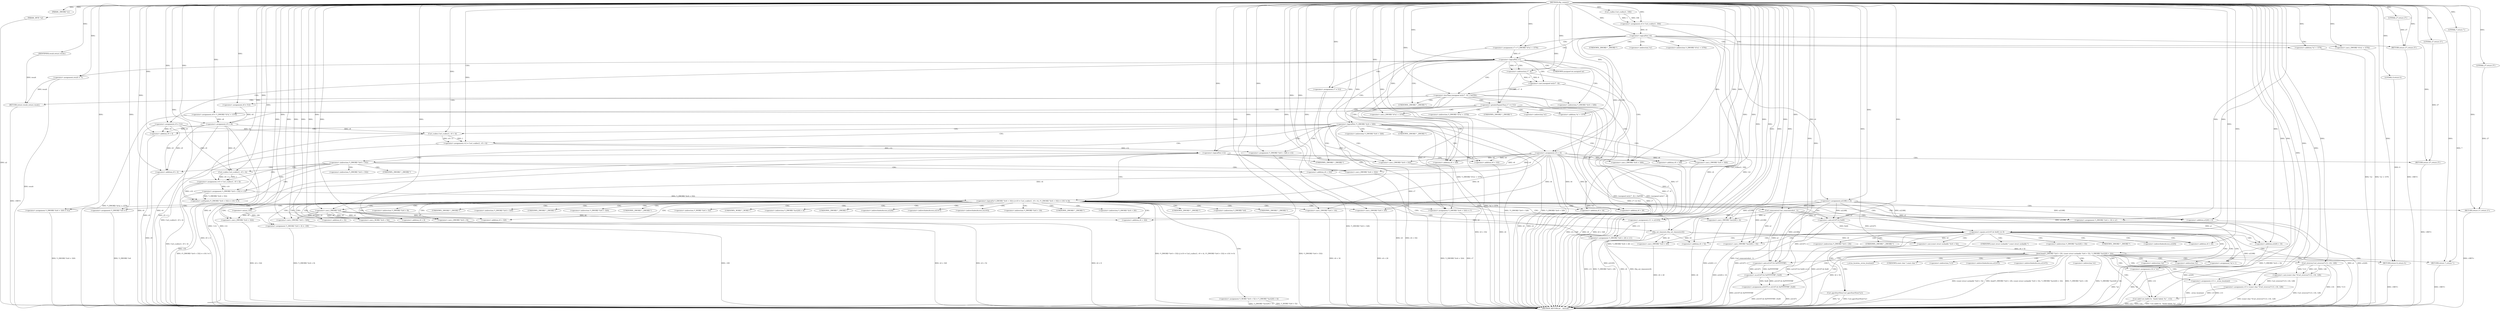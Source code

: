 digraph tftp_connect {  
"1000114" [label = "(METHOD,tftp_connect)" ]
"1000406" [label = "(METHOD_RETURN,int __fastcall)" ]
"1000115" [label = "(PARAM,_DWORD *a1)" ]
"1000116" [label = "(PARAM,_BYTE *a2)" ]
"1000131" [label = "(<operator>.assignment,v4 = Curl_ccalloc(1, 336))" ]
"1000133" [label = "(Curl_ccalloc,Curl_ccalloc(1, 336))" ]
"1000136" [label = "(<operator>.assignment,a1[188] = v4)" ]
"1000142" [label = "(<operator>.logicalNot,!v4)" ]
"1000144" [label = "(RETURN,return 27;,return 27;)" ]
"1000145" [label = "(LITERAL,27,return 27;)" ]
"1000146" [label = "(<operator>.assignment,v6 = v4)" ]
"1000149" [label = "(<operator>.assignment,v7 = *(_DWORD *)(*a1 + 1576))" ]
"1000152" [label = "(<operator>.cast,(_DWORD *)(*a1 + 1576))" ]
"1000154" [label = "(<operator>.addition,*a1 + 1576)" ]
"1000159" [label = "(<operator>.logicalNot,!v7)" ]
"1000162" [label = "(<operator>.assignment,v7 = 512)" ]
"1000165" [label = "(<operator>.assignment,v9 = 512)" ]
"1000169" [label = "(<operator>.assignment,result = 71)" ]
"1000173" [label = "(<operator>.lessThan,(unsigned int)(v7 - 8) < 0xFFB1)" ]
"1000174" [label = "(<operator>.cast,(unsigned int)(v7 - 8))" ]
"1000176" [label = "(<operator>.subtraction,v7 - 8)" ]
"1000181" [label = "(<operator>.assignment,v8 = 512)" ]
"1000185" [label = "(<operator>.greaterEqualsThan,v7 >= 512)" ]
"1000188" [label = "(<operator>.assignment,v8 = *(_DWORD *)(*a1 + 1576))" ]
"1000191" [label = "(<operator>.cast,(_DWORD *)(*a1 + 1576))" ]
"1000193" [label = "(<operator>.addition,*a1 + 1576)" ]
"1000197" [label = "(<operator>.assignment,v9 = v8)" ]
"1000202" [label = "(<operator>.logicalNot,!*(_DWORD *)(v6 + 328))" ]
"1000204" [label = "(<operator>.cast,(_DWORD *)(v6 + 328))" ]
"1000206" [label = "(<operator>.addition,v6 + 328)" ]
"1000210" [label = "(<operator>.assignment,v12 = Curl_ccalloc(1, v9 + 4))" ]
"1000212" [label = "(Curl_ccalloc,Curl_ccalloc(1, v9 + 4))" ]
"1000214" [label = "(<operator>.addition,v9 + 4)" ]
"1000217" [label = "(<operator>.assignment,*(_DWORD *)(v6 + 328) = v12)" ]
"1000219" [label = "(<operator>.cast,(_DWORD *)(v6 + 328))" ]
"1000221" [label = "(<operator>.addition,v6 + 328)" ]
"1000226" [label = "(<operator>.logicalNot,!v12)" ]
"1000228" [label = "(RETURN,return 27;,return 27;)" ]
"1000229" [label = "(LITERAL,27,return 27;)" ]
"1000231" [label = "(<operator>.logicalOr,*(_DWORD *)(v6 + 332) || (v10 = Curl_ccalloc(1, v9 + 4), (*(_DWORD *)(v6 + 332) = v10) != 0))" ]
"1000233" [label = "(<operator>.cast,(_DWORD *)(v6 + 332))" ]
"1000235" [label = "(<operator>.addition,v6 + 332)" ]
"1000239" [label = "(<operator>.assignment,v10 = Curl_ccalloc(1, v9 + 4))" ]
"1000241" [label = "(Curl_ccalloc,Curl_ccalloc(1, v9 + 4))" ]
"1000243" [label = "(<operator>.addition,v9 + 4)" ]
"1000246" [label = "(<operator>.notEquals,(*(_DWORD *)(v6 + 332) = v10) != 0)" ]
"1000247" [label = "(<operator>.assignment,*(_DWORD *)(v6 + 332) = v10)" ]
"1000249" [label = "(<operator>.cast,(_DWORD *)(v6 + 332))" ]
"1000251" [label = "(<operator>.addition,v6 + 332)" ]
"1000257" [label = "(Curl_conncontrol,Curl_conncontrol(a1, 1))" ]
"1000260" [label = "(<operator>.assignment,v11 = a1[105])" ]
"1000265" [label = "(<operator>.assignment,*(_DWORD *)(v6 + 16) = a1)" ]
"1000267" [label = "(<operator>.cast,(_DWORD *)(v6 + 16))" ]
"1000269" [label = "(<operator>.addition,v6 + 16)" ]
"1000273" [label = "(<operator>.assignment,*(_DWORD *)(v6 + 20) = v11)" ]
"1000275" [label = "(<operator>.cast,(_DWORD *)(v6 + 20))" ]
"1000277" [label = "(<operator>.addition,v6 + 20)" ]
"1000281" [label = "(<operator>.assignment,*(_DWORD *)v6 = 0)" ]
"1000283" [label = "(<operator>.cast,(_DWORD *)v6)" ]
"1000287" [label = "(<operator>.assignment,*(_DWORD *)(v6 + 8) = -100)" ]
"1000289" [label = "(<operator>.cast,(_DWORD *)(v6 + 8))" ]
"1000291" [label = "(<operator>.addition,v6 + 8)" ]
"1000294" [label = "(<operator>.minus,-100)" ]
"1000296" [label = "(<operator>.assignment,*(_DWORD *)(v6 + 324) = v7)" ]
"1000298" [label = "(<operator>.cast,(_DWORD *)(v6 + 324))" ]
"1000300" [label = "(<operator>.addition,v6 + 324)" ]
"1000304" [label = "(<operator>.assignment,*(_DWORD *)(v6 + 320) = 512)" ]
"1000306" [label = "(<operator>.cast,(_DWORD *)(v6 + 320))" ]
"1000308" [label = "(<operator>.addition,v6 + 320)" ]
"1000312" [label = "(<operator>.assignment,*(_WORD *)(v6 + 52) = *(_DWORD *)(a1[20] + 4))" ]
"1000314" [label = "(<operator>.cast,(_WORD *)(v6 + 52))" ]
"1000316" [label = "(<operator>.addition,v6 + 52)" ]
"1000320" [label = "(<operator>.cast,(_DWORD *)(a1[20] + 4))" ]
"1000322" [label = "(<operator>.addition,a1[20] + 4)" ]
"1000327" [label = "(tftp_set_timeouts,tftp_set_timeouts(v6))" ]
"1000330" [label = "(<operator>.equals,(a1[147] & 0x40) == 0)" ]
"1000331" [label = "(<operator>.and,a1[147] & 0x40)" ]
"1000339" [label = "(bind,bind(*(_DWORD *)(v6 + 20), (const struct sockaddr *)(v6 + 52), *(_DWORD *)(a1[20] + 16)))" ]
"1000341" [label = "(<operator>.cast,(_DWORD *)(v6 + 20))" ]
"1000343" [label = "(<operator>.addition,v6 + 20)" ]
"1000346" [label = "(<operator>.cast,(const struct sockaddr *)(v6 + 52))" ]
"1000348" [label = "(<operator>.addition,v6 + 52)" ]
"1000352" [label = "(<operator>.cast,(_DWORD *)(a1[20] + 16))" ]
"1000354" [label = "(<operator>.addition,a1[20] + 16)" ]
"1000360" [label = "(<operator>.assignment,v14 = *a1)" ]
"1000364" [label = "(<operator>.assignment,v13 = _errno_location())" ]
"1000367" [label = "(<operator>.assignment,v15 = (const char *)Curl_strerror(*v13, v16, 128))" ]
"1000369" [label = "(<operator>.cast,(const char *)Curl_strerror(*v13, v16, 128))" ]
"1000371" [label = "(Curl_strerror,Curl_strerror(*v13, v16, 128))" ]
"1000376" [label = "(Curl_failf,Curl_failf(v14, \"bind() failed; %s\", v15))" ]
"1000380" [label = "(RETURN,return 7;,return 7;)" ]
"1000381" [label = "(LITERAL,7,return 7;)" ]
"1000382" [label = "(<operator>.assignment,a1[147] = a1[147] & 0xFFFFFFBF | 0x40)" ]
"1000386" [label = "(<operator>.or,a1[147] & 0xFFFFFFBF | 0x40)" ]
"1000387" [label = "(<operator>.and,a1[147] & 0xFFFFFFBF)" ]
"1000393" [label = "(Curl_pgrsStartNow,Curl_pgrsStartNow(*a1))" ]
"1000396" [label = "(<operator>.assignment,*a2 = 1)" ]
"1000400" [label = "(RETURN,return 0;,return 0;)" ]
"1000401" [label = "(LITERAL,0,return 0;)" ]
"1000402" [label = "(RETURN,return 27;,return 27;)" ]
"1000403" [label = "(LITERAL,27,return 27;)" ]
"1000404" [label = "(RETURN,return result;,return result;)" ]
"1000405" [label = "(IDENTIFIER,result,return result;)" ]
"1000151" [label = "(<operator>.indirection,*(_DWORD *)(*a1 + 1576))" ]
"1000153" [label = "(UNKNOWN,_DWORD *,_DWORD *)" ]
"1000155" [label = "(<operator>.indirection,*a1)" ]
"1000175" [label = "(UNKNOWN,unsigned int,unsigned int)" ]
"1000190" [label = "(<operator>.indirection,*(_DWORD *)(*a1 + 1576))" ]
"1000192" [label = "(UNKNOWN,_DWORD *,_DWORD *)" ]
"1000194" [label = "(<operator>.indirection,*a1)" ]
"1000203" [label = "(<operator>.indirection,*(_DWORD *)(v6 + 328))" ]
"1000205" [label = "(UNKNOWN,_DWORD *,_DWORD *)" ]
"1000218" [label = "(<operator>.indirection,*(_DWORD *)(v6 + 328))" ]
"1000220" [label = "(UNKNOWN,_DWORD *,_DWORD *)" ]
"1000232" [label = "(<operator>.indirection,*(_DWORD *)(v6 + 332))" ]
"1000234" [label = "(UNKNOWN,_DWORD *,_DWORD *)" ]
"1000248" [label = "(<operator>.indirection,*(_DWORD *)(v6 + 332))" ]
"1000250" [label = "(UNKNOWN,_DWORD *,_DWORD *)" ]
"1000262" [label = "(<operator>.indirectIndexAccess,a1[105])" ]
"1000266" [label = "(<operator>.indirection,*(_DWORD *)(v6 + 16))" ]
"1000268" [label = "(UNKNOWN,_DWORD *,_DWORD *)" ]
"1000274" [label = "(<operator>.indirection,*(_DWORD *)(v6 + 20))" ]
"1000276" [label = "(UNKNOWN,_DWORD *,_DWORD *)" ]
"1000282" [label = "(<operator>.indirection,*(_DWORD *)v6)" ]
"1000284" [label = "(UNKNOWN,_DWORD *,_DWORD *)" ]
"1000288" [label = "(<operator>.indirection,*(_DWORD *)(v6 + 8))" ]
"1000290" [label = "(UNKNOWN,_DWORD *,_DWORD *)" ]
"1000297" [label = "(<operator>.indirection,*(_DWORD *)(v6 + 324))" ]
"1000299" [label = "(UNKNOWN,_DWORD *,_DWORD *)" ]
"1000305" [label = "(<operator>.indirection,*(_DWORD *)(v6 + 320))" ]
"1000307" [label = "(UNKNOWN,_DWORD *,_DWORD *)" ]
"1000313" [label = "(<operator>.indirection,*(_WORD *)(v6 + 52))" ]
"1000315" [label = "(UNKNOWN,_WORD *,_WORD *)" ]
"1000319" [label = "(<operator>.indirection,*(_DWORD *)(a1[20] + 4))" ]
"1000321" [label = "(UNKNOWN,_DWORD *,_DWORD *)" ]
"1000323" [label = "(<operator>.indirectIndexAccess,a1[20])" ]
"1000332" [label = "(<operator>.indirectIndexAccess,a1[147])" ]
"1000340" [label = "(<operator>.indirection,*(_DWORD *)(v6 + 20))" ]
"1000342" [label = "(UNKNOWN,_DWORD *,_DWORD *)" ]
"1000347" [label = "(UNKNOWN,const struct sockaddr *,const struct sockaddr *)" ]
"1000351" [label = "(<operator>.indirection,*(_DWORD *)(a1[20] + 16))" ]
"1000353" [label = "(UNKNOWN,_DWORD *,_DWORD *)" ]
"1000355" [label = "(<operator>.indirectIndexAccess,a1[20])" ]
"1000362" [label = "(<operator>.indirection,*a1)" ]
"1000366" [label = "(_errno_location,_errno_location())" ]
"1000370" [label = "(UNKNOWN,const char *,const char *)" ]
"1000372" [label = "(<operator>.indirection,*v13)" ]
"1000383" [label = "(<operator>.indirectIndexAccess,a1[147])" ]
"1000388" [label = "(<operator>.indirectIndexAccess,a1[147])" ]
"1000394" [label = "(<operator>.indirection,*a1)" ]
"1000397" [label = "(<operator>.indirection,*a2)" ]
  "1000402" -> "1000406"  [ label = "DDG: <RET>"] 
  "1000400" -> "1000406"  [ label = "DDG: <RET>"] 
  "1000212" -> "1000406"  [ label = "DDG: v9 + 4"] 
  "1000352" -> "1000406"  [ label = "DDG: a1[20] + 16"] 
  "1000210" -> "1000406"  [ label = "DDG: Curl_ccalloc(1, v9 + 4)"] 
  "1000327" -> "1000406"  [ label = "DDG: tftp_set_timeouts(v6)"] 
  "1000287" -> "1000406"  [ label = "DDG: -100"] 
  "1000241" -> "1000406"  [ label = "DDG: v9 + 4"] 
  "1000217" -> "1000406"  [ label = "DDG: *(_DWORD *)(v6 + 328)"] 
  "1000193" -> "1000406"  [ label = "DDG: *a1"] 
  "1000142" -> "1000406"  [ label = "DDG: v4"] 
  "1000371" -> "1000406"  [ label = "DDG: v16"] 
  "1000393" -> "1000406"  [ label = "DDG: *a1"] 
  "1000346" -> "1000406"  [ label = "DDG: v6 + 52"] 
  "1000314" -> "1000406"  [ label = "DDG: v6 + 52"] 
  "1000320" -> "1000406"  [ label = "DDG: a1[20] + 4"] 
  "1000197" -> "1000406"  [ label = "DDG: v8"] 
  "1000202" -> "1000406"  [ label = "DDG: *(_DWORD *)(v6 + 328)"] 
  "1000162" -> "1000406"  [ label = "DDG: v7"] 
  "1000165" -> "1000406"  [ label = "DDG: v9"] 
  "1000243" -> "1000406"  [ label = "DDG: v9"] 
  "1000330" -> "1000406"  [ label = "DDG: (a1[147] & 0x40) == 0"] 
  "1000312" -> "1000406"  [ label = "DDG: *(_DWORD *)(a1[20] + 4)"] 
  "1000173" -> "1000406"  [ label = "DDG: (unsigned int)(v7 - 8)"] 
  "1000267" -> "1000406"  [ label = "DDG: v6 + 16"] 
  "1000306" -> "1000406"  [ label = "DDG: v6 + 320"] 
  "1000339" -> "1000406"  [ label = "DDG: *(_DWORD *)(a1[20] + 16)"] 
  "1000142" -> "1000406"  [ label = "DDG: !v4"] 
  "1000246" -> "1000406"  [ label = "DDG: (*(_DWORD *)(v6 + 332) = v10) != 0"] 
  "1000322" -> "1000406"  [ label = "DDG: a1[20]"] 
  "1000312" -> "1000406"  [ label = "DDG: *(_WORD *)(v6 + 52)"] 
  "1000393" -> "1000406"  [ label = "DDG: Curl_pgrsStartNow(*a1)"] 
  "1000367" -> "1000406"  [ label = "DDG: (const char *)Curl_strerror(*v13, v16, 128)"] 
  "1000219" -> "1000406"  [ label = "DDG: v6 + 328"] 
  "1000354" -> "1000406"  [ label = "DDG: a1[20]"] 
  "1000376" -> "1000406"  [ label = "DDG: Curl_failf(v14, \"bind() failed; %s\", v15)"] 
  "1000265" -> "1000406"  [ label = "DDG: a1"] 
  "1000273" -> "1000406"  [ label = "DDG: *(_DWORD *)(v6 + 20)"] 
  "1000136" -> "1000406"  [ label = "DDG: a1[188]"] 
  "1000265" -> "1000406"  [ label = "DDG: *(_DWORD *)(v6 + 16)"] 
  "1000226" -> "1000406"  [ label = "DDG: v12"] 
  "1000226" -> "1000406"  [ label = "DDG: !v12"] 
  "1000239" -> "1000406"  [ label = "DDG: Curl_ccalloc(1, v9 + 4)"] 
  "1000386" -> "1000406"  [ label = "DDG: a1[147] & 0xFFFFFFBF"] 
  "1000131" -> "1000406"  [ label = "DDG: Curl_ccalloc(1, 336)"] 
  "1000364" -> "1000406"  [ label = "DDG: v13"] 
  "1000146" -> "1000406"  [ label = "DDG: v6"] 
  "1000146" -> "1000406"  [ label = "DDG: v4"] 
  "1000235" -> "1000406"  [ label = "DDG: v6"] 
  "1000154" -> "1000406"  [ label = "DDG: *a1"] 
  "1000281" -> "1000406"  [ label = "DDG: *(_DWORD *)v6"] 
  "1000188" -> "1000406"  [ label = "DDG: *(_DWORD *)(*a1 + 1576)"] 
  "1000116" -> "1000406"  [ label = "DDG: a2"] 
  "1000214" -> "1000406"  [ label = "DDG: v9"] 
  "1000275" -> "1000406"  [ label = "DDG: v6 + 20"] 
  "1000339" -> "1000406"  [ label = "DDG: (const struct sockaddr *)(v6 + 52)"] 
  "1000231" -> "1000406"  [ label = "DDG: *(_DWORD *)(v6 + 332)"] 
  "1000185" -> "1000406"  [ label = "DDG: v7 >= 512"] 
  "1000221" -> "1000406"  [ label = "DDG: v6"] 
  "1000159" -> "1000406"  [ label = "DDG: !v7"] 
  "1000287" -> "1000406"  [ label = "DDG: *(_DWORD *)(v6 + 8)"] 
  "1000191" -> "1000406"  [ label = "DDG: *a1 + 1576"] 
  "1000376" -> "1000406"  [ label = "DDG: v15"] 
  "1000341" -> "1000406"  [ label = "DDG: v6 + 20"] 
  "1000251" -> "1000406"  [ label = "DDG: v6"] 
  "1000169" -> "1000406"  [ label = "DDG: result"] 
  "1000296" -> "1000406"  [ label = "DDG: v7"] 
  "1000289" -> "1000406"  [ label = "DDG: v6 + 8"] 
  "1000364" -> "1000406"  [ label = "DDG: _errno_location()"] 
  "1000231" -> "1000406"  [ label = "DDG: *(_DWORD *)(v6 + 332) || (v10 = Curl_ccalloc(1, v9 + 4), (*(_DWORD *)(v6 + 332) = v10) != 0)"] 
  "1000197" -> "1000406"  [ label = "DDG: v9"] 
  "1000371" -> "1000406"  [ label = "DDG: *v13"] 
  "1000331" -> "1000406"  [ label = "DDG: a1[147]"] 
  "1000348" -> "1000406"  [ label = "DDG: v6"] 
  "1000257" -> "1000406"  [ label = "DDG: Curl_conncontrol(a1, 1)"] 
  "1000273" -> "1000406"  [ label = "DDG: v11"] 
  "1000204" -> "1000406"  [ label = "DDG: v6 + 328"] 
  "1000327" -> "1000406"  [ label = "DDG: v6"] 
  "1000298" -> "1000406"  [ label = "DDG: v6 + 324"] 
  "1000176" -> "1000406"  [ label = "DDG: v7"] 
  "1000376" -> "1000406"  [ label = "DDG: v14"] 
  "1000174" -> "1000406"  [ label = "DDG: v7 - 8"] 
  "1000339" -> "1000406"  [ label = "DDG: bind(*(_DWORD *)(v6 + 20), (const struct sockaddr *)(v6 + 52), *(_DWORD *)(a1[20] + 16))"] 
  "1000396" -> "1000406"  [ label = "DDG: *a2"] 
  "1000382" -> "1000406"  [ label = "DDG: a1[147]"] 
  "1000304" -> "1000406"  [ label = "DDG: *(_DWORD *)(v6 + 320)"] 
  "1000173" -> "1000406"  [ label = "DDG: (unsigned int)(v7 - 8) < 0xFFB1"] 
  "1000339" -> "1000406"  [ label = "DDG: *(_DWORD *)(v6 + 20)"] 
  "1000247" -> "1000406"  [ label = "DDG: v10"] 
  "1000260" -> "1000406"  [ label = "DDG: a1[105]"] 
  "1000202" -> "1000406"  [ label = "DDG: !*(_DWORD *)(v6 + 328)"] 
  "1000296" -> "1000406"  [ label = "DDG: *(_DWORD *)(v6 + 324)"] 
  "1000152" -> "1000406"  [ label = "DDG: *a1 + 1576"] 
  "1000369" -> "1000406"  [ label = "DDG: Curl_strerror(*v13, v16, 128)"] 
  "1000360" -> "1000406"  [ label = "DDG: *a1"] 
  "1000382" -> "1000406"  [ label = "DDG: a1[147] & 0xFFFFFFBF | 0x40"] 
  "1000233" -> "1000406"  [ label = "DDG: v6 + 332"] 
  "1000149" -> "1000406"  [ label = "DDG: *(_DWORD *)(*a1 + 1576)"] 
  "1000185" -> "1000406"  [ label = "DDG: v7"] 
  "1000249" -> "1000406"  [ label = "DDG: v6 + 332"] 
  "1000330" -> "1000406"  [ label = "DDG: a1[147] & 0x40"] 
  "1000380" -> "1000406"  [ label = "DDG: <RET>"] 
  "1000144" -> "1000406"  [ label = "DDG: <RET>"] 
  "1000404" -> "1000406"  [ label = "DDG: <RET>"] 
  "1000228" -> "1000406"  [ label = "DDG: <RET>"] 
  "1000114" -> "1000115"  [ label = "DDG: "] 
  "1000114" -> "1000116"  [ label = "DDG: "] 
  "1000133" -> "1000131"  [ label = "DDG: 1"] 
  "1000133" -> "1000131"  [ label = "DDG: 336"] 
  "1000114" -> "1000131"  [ label = "DDG: "] 
  "1000114" -> "1000133"  [ label = "DDG: "] 
  "1000131" -> "1000136"  [ label = "DDG: v4"] 
  "1000114" -> "1000136"  [ label = "DDG: "] 
  "1000114" -> "1000142"  [ label = "DDG: "] 
  "1000131" -> "1000142"  [ label = "DDG: v4"] 
  "1000145" -> "1000144"  [ label = "DDG: 27"] 
  "1000114" -> "1000144"  [ label = "DDG: "] 
  "1000114" -> "1000145"  [ label = "DDG: "] 
  "1000142" -> "1000146"  [ label = "DDG: v4"] 
  "1000114" -> "1000146"  [ label = "DDG: "] 
  "1000114" -> "1000149"  [ label = "DDG: "] 
  "1000114" -> "1000152"  [ label = "DDG: "] 
  "1000114" -> "1000154"  [ label = "DDG: "] 
  "1000149" -> "1000159"  [ label = "DDG: v7"] 
  "1000114" -> "1000159"  [ label = "DDG: "] 
  "1000114" -> "1000162"  [ label = "DDG: "] 
  "1000114" -> "1000165"  [ label = "DDG: "] 
  "1000114" -> "1000169"  [ label = "DDG: "] 
  "1000174" -> "1000173"  [ label = "DDG: v7 - 8"] 
  "1000176" -> "1000174"  [ label = "DDG: v7"] 
  "1000176" -> "1000174"  [ label = "DDG: 8"] 
  "1000159" -> "1000176"  [ label = "DDG: v7"] 
  "1000114" -> "1000176"  [ label = "DDG: "] 
  "1000114" -> "1000173"  [ label = "DDG: "] 
  "1000114" -> "1000181"  [ label = "DDG: "] 
  "1000176" -> "1000185"  [ label = "DDG: v7"] 
  "1000114" -> "1000185"  [ label = "DDG: "] 
  "1000114" -> "1000188"  [ label = "DDG: "] 
  "1000114" -> "1000191"  [ label = "DDG: "] 
  "1000114" -> "1000193"  [ label = "DDG: "] 
  "1000188" -> "1000197"  [ label = "DDG: v8"] 
  "1000181" -> "1000197"  [ label = "DDG: v8"] 
  "1000114" -> "1000197"  [ label = "DDG: "] 
  "1000146" -> "1000204"  [ label = "DDG: v6"] 
  "1000114" -> "1000204"  [ label = "DDG: "] 
  "1000146" -> "1000206"  [ label = "DDG: v6"] 
  "1000114" -> "1000206"  [ label = "DDG: "] 
  "1000212" -> "1000210"  [ label = "DDG: 1"] 
  "1000212" -> "1000210"  [ label = "DDG: v9 + 4"] 
  "1000114" -> "1000210"  [ label = "DDG: "] 
  "1000114" -> "1000212"  [ label = "DDG: "] 
  "1000165" -> "1000212"  [ label = "DDG: v9"] 
  "1000197" -> "1000212"  [ label = "DDG: v9"] 
  "1000165" -> "1000214"  [ label = "DDG: v9"] 
  "1000197" -> "1000214"  [ label = "DDG: v9"] 
  "1000114" -> "1000214"  [ label = "DDG: "] 
  "1000210" -> "1000217"  [ label = "DDG: v12"] 
  "1000114" -> "1000217"  [ label = "DDG: "] 
  "1000114" -> "1000219"  [ label = "DDG: "] 
  "1000146" -> "1000219"  [ label = "DDG: v6"] 
  "1000114" -> "1000221"  [ label = "DDG: "] 
  "1000146" -> "1000221"  [ label = "DDG: v6"] 
  "1000114" -> "1000226"  [ label = "DDG: "] 
  "1000210" -> "1000226"  [ label = "DDG: v12"] 
  "1000229" -> "1000228"  [ label = "DDG: 27"] 
  "1000114" -> "1000228"  [ label = "DDG: "] 
  "1000114" -> "1000229"  [ label = "DDG: "] 
  "1000247" -> "1000231"  [ label = "DDG: *(_DWORD *)(v6 + 332)"] 
  "1000114" -> "1000233"  [ label = "DDG: "] 
  "1000146" -> "1000233"  [ label = "DDG: v6"] 
  "1000114" -> "1000235"  [ label = "DDG: "] 
  "1000146" -> "1000235"  [ label = "DDG: v6"] 
  "1000241" -> "1000239"  [ label = "DDG: 1"] 
  "1000241" -> "1000239"  [ label = "DDG: v9 + 4"] 
  "1000114" -> "1000239"  [ label = "DDG: "] 
  "1000114" -> "1000241"  [ label = "DDG: "] 
  "1000165" -> "1000241"  [ label = "DDG: v9"] 
  "1000197" -> "1000241"  [ label = "DDG: v9"] 
  "1000165" -> "1000243"  [ label = "DDG: v9"] 
  "1000197" -> "1000243"  [ label = "DDG: v9"] 
  "1000114" -> "1000243"  [ label = "DDG: "] 
  "1000247" -> "1000246"  [ label = "DDG: *(_DWORD *)(v6 + 332)"] 
  "1000239" -> "1000246"  [ label = "DDG: v10"] 
  "1000114" -> "1000246"  [ label = "DDG: "] 
  "1000114" -> "1000249"  [ label = "DDG: "] 
  "1000146" -> "1000249"  [ label = "DDG: v6"] 
  "1000114" -> "1000251"  [ label = "DDG: "] 
  "1000146" -> "1000251"  [ label = "DDG: v6"] 
  "1000239" -> "1000247"  [ label = "DDG: v10"] 
  "1000114" -> "1000247"  [ label = "DDG: "] 
  "1000136" -> "1000257"  [ label = "DDG: a1[188]"] 
  "1000114" -> "1000257"  [ label = "DDG: "] 
  "1000257" -> "1000260"  [ label = "DDG: a1"] 
  "1000114" -> "1000260"  [ label = "DDG: "] 
  "1000257" -> "1000265"  [ label = "DDG: a1"] 
  "1000136" -> "1000265"  [ label = "DDG: a1[188]"] 
  "1000114" -> "1000265"  [ label = "DDG: "] 
  "1000114" -> "1000267"  [ label = "DDG: "] 
  "1000146" -> "1000267"  [ label = "DDG: v6"] 
  "1000114" -> "1000269"  [ label = "DDG: "] 
  "1000146" -> "1000269"  [ label = "DDG: v6"] 
  "1000260" -> "1000273"  [ label = "DDG: v11"] 
  "1000114" -> "1000273"  [ label = "DDG: "] 
  "1000114" -> "1000275"  [ label = "DDG: "] 
  "1000146" -> "1000275"  [ label = "DDG: v6"] 
  "1000114" -> "1000277"  [ label = "DDG: "] 
  "1000146" -> "1000277"  [ label = "DDG: v6"] 
  "1000114" -> "1000281"  [ label = "DDG: "] 
  "1000114" -> "1000283"  [ label = "DDG: "] 
  "1000146" -> "1000283"  [ label = "DDG: v6"] 
  "1000294" -> "1000287"  [ label = "DDG: 100"] 
  "1000283" -> "1000289"  [ label = "DDG: v6"] 
  "1000114" -> "1000289"  [ label = "DDG: "] 
  "1000283" -> "1000291"  [ label = "DDG: v6"] 
  "1000114" -> "1000291"  [ label = "DDG: "] 
  "1000114" -> "1000294"  [ label = "DDG: "] 
  "1000162" -> "1000296"  [ label = "DDG: v7"] 
  "1000185" -> "1000296"  [ label = "DDG: v7"] 
  "1000114" -> "1000296"  [ label = "DDG: "] 
  "1000114" -> "1000298"  [ label = "DDG: "] 
  "1000283" -> "1000298"  [ label = "DDG: v6"] 
  "1000114" -> "1000300"  [ label = "DDG: "] 
  "1000283" -> "1000300"  [ label = "DDG: v6"] 
  "1000114" -> "1000304"  [ label = "DDG: "] 
  "1000114" -> "1000306"  [ label = "DDG: "] 
  "1000283" -> "1000306"  [ label = "DDG: v6"] 
  "1000114" -> "1000308"  [ label = "DDG: "] 
  "1000283" -> "1000308"  [ label = "DDG: v6"] 
  "1000114" -> "1000314"  [ label = "DDG: "] 
  "1000283" -> "1000314"  [ label = "DDG: v6"] 
  "1000114" -> "1000316"  [ label = "DDG: "] 
  "1000283" -> "1000316"  [ label = "DDG: v6"] 
  "1000257" -> "1000320"  [ label = "DDG: a1"] 
  "1000136" -> "1000320"  [ label = "DDG: a1[188]"] 
  "1000114" -> "1000320"  [ label = "DDG: "] 
  "1000257" -> "1000322"  [ label = "DDG: a1"] 
  "1000136" -> "1000322"  [ label = "DDG: a1[188]"] 
  "1000114" -> "1000322"  [ label = "DDG: "] 
  "1000114" -> "1000327"  [ label = "DDG: "] 
  "1000283" -> "1000327"  [ label = "DDG: v6"] 
  "1000331" -> "1000330"  [ label = "DDG: a1[147]"] 
  "1000331" -> "1000330"  [ label = "DDG: 0x40"] 
  "1000257" -> "1000331"  [ label = "DDG: a1"] 
  "1000136" -> "1000331"  [ label = "DDG: a1[188]"] 
  "1000114" -> "1000331"  [ label = "DDG: "] 
  "1000114" -> "1000330"  [ label = "DDG: "] 
  "1000273" -> "1000339"  [ label = "DDG: *(_DWORD *)(v6 + 20)"] 
  "1000327" -> "1000341"  [ label = "DDG: v6"] 
  "1000114" -> "1000341"  [ label = "DDG: "] 
  "1000327" -> "1000343"  [ label = "DDG: v6"] 
  "1000114" -> "1000343"  [ label = "DDG: "] 
  "1000346" -> "1000339"  [ label = "DDG: v6 + 52"] 
  "1000114" -> "1000346"  [ label = "DDG: "] 
  "1000327" -> "1000346"  [ label = "DDG: v6"] 
  "1000114" -> "1000348"  [ label = "DDG: "] 
  "1000327" -> "1000348"  [ label = "DDG: v6"] 
  "1000257" -> "1000352"  [ label = "DDG: a1"] 
  "1000136" -> "1000352"  [ label = "DDG: a1[188]"] 
  "1000114" -> "1000352"  [ label = "DDG: "] 
  "1000257" -> "1000354"  [ label = "DDG: a1"] 
  "1000136" -> "1000354"  [ label = "DDG: a1[188]"] 
  "1000114" -> "1000354"  [ label = "DDG: "] 
  "1000114" -> "1000360"  [ label = "DDG: "] 
  "1000114" -> "1000364"  [ label = "DDG: "] 
  "1000369" -> "1000367"  [ label = "DDG: Curl_strerror(*v13, v16, 128)"] 
  "1000114" -> "1000367"  [ label = "DDG: "] 
  "1000371" -> "1000369"  [ label = "DDG: *v13"] 
  "1000371" -> "1000369"  [ label = "DDG: v16"] 
  "1000371" -> "1000369"  [ label = "DDG: 128"] 
  "1000114" -> "1000371"  [ label = "DDG: "] 
  "1000360" -> "1000376"  [ label = "DDG: v14"] 
  "1000114" -> "1000376"  [ label = "DDG: "] 
  "1000367" -> "1000376"  [ label = "DDG: v15"] 
  "1000381" -> "1000380"  [ label = "DDG: 7"] 
  "1000114" -> "1000380"  [ label = "DDG: "] 
  "1000114" -> "1000381"  [ label = "DDG: "] 
  "1000386" -> "1000382"  [ label = "DDG: a1[147] & 0xFFFFFFBF"] 
  "1000386" -> "1000382"  [ label = "DDG: 0x40"] 
  "1000387" -> "1000386"  [ label = "DDG: a1[147]"] 
  "1000387" -> "1000386"  [ label = "DDG: 0xFFFFFFBF"] 
  "1000331" -> "1000387"  [ label = "DDG: a1[147]"] 
  "1000257" -> "1000387"  [ label = "DDG: a1"] 
  "1000136" -> "1000387"  [ label = "DDG: a1[188]"] 
  "1000114" -> "1000387"  [ label = "DDG: "] 
  "1000114" -> "1000386"  [ label = "DDG: "] 
  "1000114" -> "1000396"  [ label = "DDG: "] 
  "1000401" -> "1000400"  [ label = "DDG: 0"] 
  "1000114" -> "1000400"  [ label = "DDG: "] 
  "1000114" -> "1000401"  [ label = "DDG: "] 
  "1000403" -> "1000402"  [ label = "DDG: 27"] 
  "1000114" -> "1000402"  [ label = "DDG: "] 
  "1000114" -> "1000403"  [ label = "DDG: "] 
  "1000405" -> "1000404"  [ label = "DDG: result"] 
  "1000169" -> "1000404"  [ label = "DDG: result"] 
  "1000114" -> "1000405"  [ label = "DDG: "] 
  "1000142" -> "1000144"  [ label = "CDG: "] 
  "1000142" -> "1000159"  [ label = "CDG: "] 
  "1000142" -> "1000155"  [ label = "CDG: "] 
  "1000142" -> "1000154"  [ label = "CDG: "] 
  "1000142" -> "1000153"  [ label = "CDG: "] 
  "1000142" -> "1000152"  [ label = "CDG: "] 
  "1000142" -> "1000151"  [ label = "CDG: "] 
  "1000142" -> "1000149"  [ label = "CDG: "] 
  "1000142" -> "1000146"  [ label = "CDG: "] 
  "1000159" -> "1000176"  [ label = "CDG: "] 
  "1000159" -> "1000175"  [ label = "CDG: "] 
  "1000159" -> "1000174"  [ label = "CDG: "] 
  "1000159" -> "1000173"  [ label = "CDG: "] 
  "1000159" -> "1000169"  [ label = "CDG: "] 
  "1000159" -> "1000165"  [ label = "CDG: "] 
  "1000159" -> "1000162"  [ label = "CDG: "] 
  "1000159" -> "1000206"  [ label = "CDG: "] 
  "1000159" -> "1000205"  [ label = "CDG: "] 
  "1000159" -> "1000204"  [ label = "CDG: "] 
  "1000159" -> "1000203"  [ label = "CDG: "] 
  "1000159" -> "1000202"  [ label = "CDG: "] 
  "1000173" -> "1000185"  [ label = "CDG: "] 
  "1000173" -> "1000181"  [ label = "CDG: "] 
  "1000173" -> "1000206"  [ label = "CDG: "] 
  "1000173" -> "1000205"  [ label = "CDG: "] 
  "1000173" -> "1000204"  [ label = "CDG: "] 
  "1000173" -> "1000203"  [ label = "CDG: "] 
  "1000173" -> "1000202"  [ label = "CDG: "] 
  "1000173" -> "1000197"  [ label = "CDG: "] 
  "1000173" -> "1000404"  [ label = "CDG: "] 
  "1000185" -> "1000192"  [ label = "CDG: "] 
  "1000185" -> "1000191"  [ label = "CDG: "] 
  "1000185" -> "1000190"  [ label = "CDG: "] 
  "1000185" -> "1000188"  [ label = "CDG: "] 
  "1000185" -> "1000194"  [ label = "CDG: "] 
  "1000185" -> "1000193"  [ label = "CDG: "] 
  "1000202" -> "1000221"  [ label = "CDG: "] 
  "1000202" -> "1000220"  [ label = "CDG: "] 
  "1000202" -> "1000219"  [ label = "CDG: "] 
  "1000202" -> "1000218"  [ label = "CDG: "] 
  "1000202" -> "1000217"  [ label = "CDG: "] 
  "1000202" -> "1000214"  [ label = "CDG: "] 
  "1000202" -> "1000212"  [ label = "CDG: "] 
  "1000202" -> "1000210"  [ label = "CDG: "] 
  "1000202" -> "1000235"  [ label = "CDG: "] 
  "1000202" -> "1000234"  [ label = "CDG: "] 
  "1000202" -> "1000233"  [ label = "CDG: "] 
  "1000202" -> "1000232"  [ label = "CDG: "] 
  "1000202" -> "1000231"  [ label = "CDG: "] 
  "1000202" -> "1000226"  [ label = "CDG: "] 
  "1000226" -> "1000235"  [ label = "CDG: "] 
  "1000226" -> "1000234"  [ label = "CDG: "] 
  "1000226" -> "1000233"  [ label = "CDG: "] 
  "1000226" -> "1000232"  [ label = "CDG: "] 
  "1000226" -> "1000231"  [ label = "CDG: "] 
  "1000226" -> "1000228"  [ label = "CDG: "] 
  "1000231" -> "1000269"  [ label = "CDG: "] 
  "1000231" -> "1000268"  [ label = "CDG: "] 
  "1000231" -> "1000267"  [ label = "CDG: "] 
  "1000231" -> "1000266"  [ label = "CDG: "] 
  "1000231" -> "1000265"  [ label = "CDG: "] 
  "1000231" -> "1000262"  [ label = "CDG: "] 
  "1000231" -> "1000260"  [ label = "CDG: "] 
  "1000231" -> "1000257"  [ label = "CDG: "] 
  "1000231" -> "1000288"  [ label = "CDG: "] 
  "1000231" -> "1000287"  [ label = "CDG: "] 
  "1000231" -> "1000284"  [ label = "CDG: "] 
  "1000231" -> "1000283"  [ label = "CDG: "] 
  "1000231" -> "1000282"  [ label = "CDG: "] 
  "1000231" -> "1000281"  [ label = "CDG: "] 
  "1000231" -> "1000277"  [ label = "CDG: "] 
  "1000231" -> "1000276"  [ label = "CDG: "] 
  "1000231" -> "1000275"  [ label = "CDG: "] 
  "1000231" -> "1000274"  [ label = "CDG: "] 
  "1000231" -> "1000273"  [ label = "CDG: "] 
  "1000231" -> "1000304"  [ label = "CDG: "] 
  "1000231" -> "1000300"  [ label = "CDG: "] 
  "1000231" -> "1000299"  [ label = "CDG: "] 
  "1000231" -> "1000298"  [ label = "CDG: "] 
  "1000231" -> "1000297"  [ label = "CDG: "] 
  "1000231" -> "1000296"  [ label = "CDG: "] 
  "1000231" -> "1000294"  [ label = "CDG: "] 
  "1000231" -> "1000291"  [ label = "CDG: "] 
  "1000231" -> "1000290"  [ label = "CDG: "] 
  "1000231" -> "1000289"  [ label = "CDG: "] 
  "1000231" -> "1000320"  [ label = "CDG: "] 
  "1000231" -> "1000319"  [ label = "CDG: "] 
  "1000231" -> "1000316"  [ label = "CDG: "] 
  "1000231" -> "1000315"  [ label = "CDG: "] 
  "1000231" -> "1000314"  [ label = "CDG: "] 
  "1000231" -> "1000313"  [ label = "CDG: "] 
  "1000231" -> "1000312"  [ label = "CDG: "] 
  "1000231" -> "1000308"  [ label = "CDG: "] 
  "1000231" -> "1000307"  [ label = "CDG: "] 
  "1000231" -> "1000306"  [ label = "CDG: "] 
  "1000231" -> "1000305"  [ label = "CDG: "] 
  "1000231" -> "1000332"  [ label = "CDG: "] 
  "1000231" -> "1000331"  [ label = "CDG: "] 
  "1000231" -> "1000330"  [ label = "CDG: "] 
  "1000231" -> "1000327"  [ label = "CDG: "] 
  "1000231" -> "1000323"  [ label = "CDG: "] 
  "1000231" -> "1000322"  [ label = "CDG: "] 
  "1000231" -> "1000321"  [ label = "CDG: "] 
  "1000231" -> "1000402"  [ label = "CDG: "] 
  "1000232" -> "1000239"  [ label = "CDG: "] 
  "1000232" -> "1000251"  [ label = "CDG: "] 
  "1000232" -> "1000250"  [ label = "CDG: "] 
  "1000232" -> "1000249"  [ label = "CDG: "] 
  "1000232" -> "1000248"  [ label = "CDG: "] 
  "1000232" -> "1000247"  [ label = "CDG: "] 
  "1000232" -> "1000246"  [ label = "CDG: "] 
  "1000232" -> "1000243"  [ label = "CDG: "] 
  "1000232" -> "1000241"  [ label = "CDG: "] 
  "1000330" -> "1000352"  [ label = "CDG: "] 
  "1000330" -> "1000351"  [ label = "CDG: "] 
  "1000330" -> "1000348"  [ label = "CDG: "] 
  "1000330" -> "1000347"  [ label = "CDG: "] 
  "1000330" -> "1000346"  [ label = "CDG: "] 
  "1000330" -> "1000343"  [ label = "CDG: "] 
  "1000330" -> "1000342"  [ label = "CDG: "] 
  "1000330" -> "1000341"  [ label = "CDG: "] 
  "1000330" -> "1000340"  [ label = "CDG: "] 
  "1000330" -> "1000339"  [ label = "CDG: "] 
  "1000330" -> "1000355"  [ label = "CDG: "] 
  "1000330" -> "1000354"  [ label = "CDG: "] 
  "1000330" -> "1000353"  [ label = "CDG: "] 
  "1000330" -> "1000400"  [ label = "CDG: "] 
  "1000330" -> "1000397"  [ label = "CDG: "] 
  "1000330" -> "1000396"  [ label = "CDG: "] 
  "1000330" -> "1000394"  [ label = "CDG: "] 
  "1000330" -> "1000393"  [ label = "CDG: "] 
  "1000339" -> "1000367"  [ label = "CDG: "] 
  "1000339" -> "1000366"  [ label = "CDG: "] 
  "1000339" -> "1000364"  [ label = "CDG: "] 
  "1000339" -> "1000362"  [ label = "CDG: "] 
  "1000339" -> "1000360"  [ label = "CDG: "] 
  "1000339" -> "1000383"  [ label = "CDG: "] 
  "1000339" -> "1000382"  [ label = "CDG: "] 
  "1000339" -> "1000380"  [ label = "CDG: "] 
  "1000339" -> "1000376"  [ label = "CDG: "] 
  "1000339" -> "1000372"  [ label = "CDG: "] 
  "1000339" -> "1000371"  [ label = "CDG: "] 
  "1000339" -> "1000370"  [ label = "CDG: "] 
  "1000339" -> "1000369"  [ label = "CDG: "] 
  "1000339" -> "1000400"  [ label = "CDG: "] 
  "1000339" -> "1000397"  [ label = "CDG: "] 
  "1000339" -> "1000396"  [ label = "CDG: "] 
  "1000339" -> "1000394"  [ label = "CDG: "] 
  "1000339" -> "1000393"  [ label = "CDG: "] 
  "1000339" -> "1000388"  [ label = "CDG: "] 
  "1000339" -> "1000387"  [ label = "CDG: "] 
  "1000339" -> "1000386"  [ label = "CDG: "] 
}
